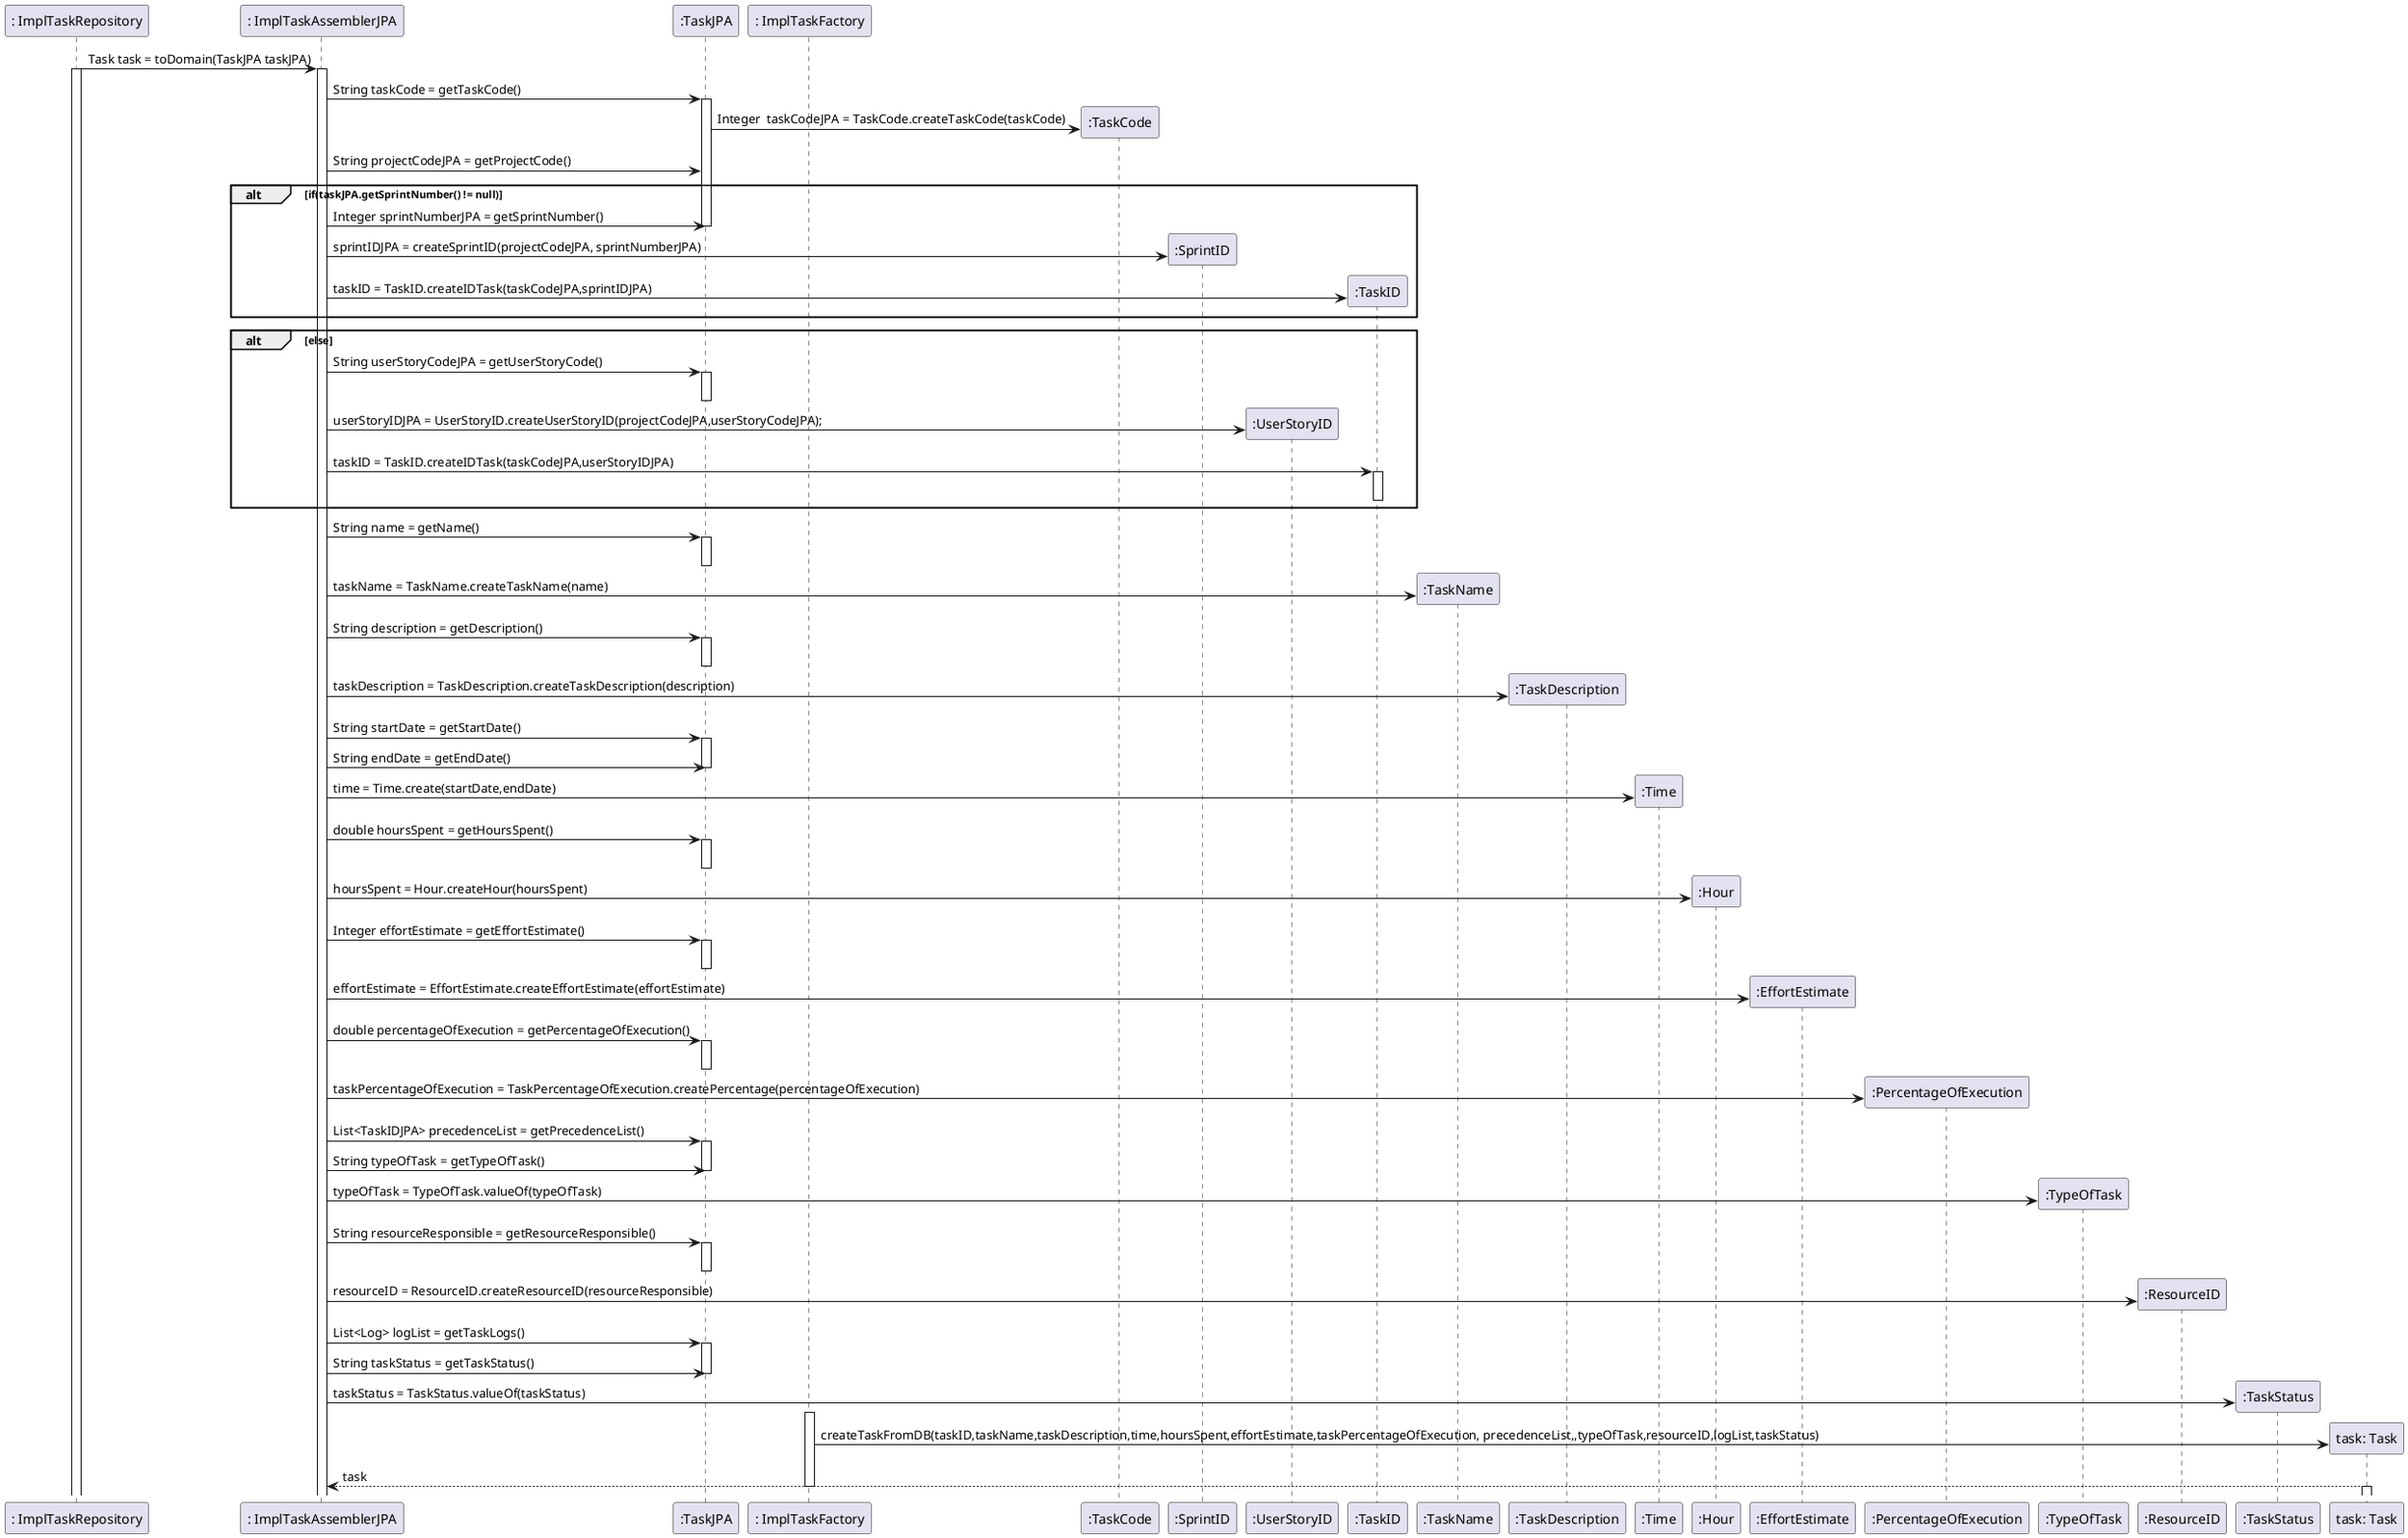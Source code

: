 @startuml
participant ": ImplTaskRepository" as taskRepository
participant ": ImplTaskAssemblerJPA" as taskAssemblerJPA
participant ":TaskJPA" as taskJPA
participant ": ImplTaskFactory" as taskFactory

taskRepository -> taskAssemblerJPA : Task task = toDomain(TaskJPA taskJPA)
activate taskRepository
activate taskAssemblerJPA
taskAssemblerJPA -> taskJPA : String taskCode = getTaskCode()
activate taskJPA
create participant ":TaskCode" as taskCode
taskJPA -> taskCode : Integer  taskCodeJPA = TaskCode.createTaskCode(taskCode)
taskAssemblerJPA -> taskJPA : String projectCodeJPA = getProjectCode()


alt if(taskJPA.getSprintNumber() != null)
taskAssemblerJPA -> taskJPA : Integer sprintNumberJPA = getSprintNumber()
deactivate taskJPA

create participant ":SprintID" as sprintID
taskAssemblerJPA -> sprintID : sprintIDJPA = createSprintID(projectCodeJPA, sprintNumberJPA)

create participant ":TaskID" as taskID
taskAssemblerJPA -> taskID : taskID = TaskID.createIDTask(taskCodeJPA,sprintIDJPA)

end

alt else
taskAssemblerJPA -> taskJPA : String userStoryCodeJPA = getUserStoryCode()
activate taskJPA
deactivate taskJPA
create participant ":UserStoryID" as usID
taskAssemblerJPA -> usID :  userStoryIDJPA = UserStoryID.createUserStoryID(projectCodeJPA,userStoryCodeJPA);


create participant ":TaskID" as taskID
taskAssemblerJPA -> taskID : taskID = TaskID.createIDTask(taskCodeJPA,userStoryIDJPA)
activate taskID
deactivate taskID
end

taskAssemblerJPA -> taskJPA : String name = getName()
activate taskJPA
deactivate taskJPA
create participant ":TaskName" as taskName
taskAssemblerJPA -> taskName : taskName = TaskName.createTaskName(name)

taskAssemblerJPA -> taskJPA : String description = getDescription()
activate taskJPA
deactivate taskJPA
create participant ":TaskDescription" as taskDescription
taskAssemblerJPA -> taskDescription : taskDescription = TaskDescription.createTaskDescription(description)


taskAssemblerJPA -> taskJPA : String startDate = getStartDate()
activate taskJPA
taskAssemblerJPA -> taskJPA : String endDate = getEndDate()
deactivate taskJPA
Create participant ":Time" as time
taskAssemblerJPA -> time : time = Time.create(startDate,endDate)


taskAssemblerJPA -> taskJPA : double hoursSpent = getHoursSpent()
activate taskJPA
deactivate taskJPA
create participant ":Hour" as hour
taskAssemblerJPA -> hour : hoursSpent = Hour.createHour(hoursSpent)


taskAssemblerJPA -> taskJPA : Integer effortEstimate = getEffortEstimate()
activate taskJPA
deactivate taskJPA
create participant ":EffortEstimate" as effort
taskAssemblerJPA -> effort : effortEstimate = EffortEstimate.createEffortEstimate(effortEstimate)

taskAssemblerJPA -> taskJPA : double percentageOfExecution = getPercentageOfExecution()
activate taskJPA
deactivate taskJPA
create participant ":PercentageOfExecution" as percentage
taskAssemblerJPA -> percentage : taskPercentageOfExecution = TaskPercentageOfExecution.createPercentage(percentageOfExecution)


taskAssemblerJPA -> taskJPA : List<TaskIDJPA> precedenceList = getPrecedenceList()
activate taskJPA
taskAssemblerJPA -> taskJPA : String typeOfTask = getTypeOfTask()
deactivate taskJPA
create participant ":TypeOfTask" as typeOfTask
taskAssemblerJPA -> typeOfTask : typeOfTask = TypeOfTask.valueOf(typeOfTask)

taskAssemblerJPA -> taskJPA : String resourceResponsible = getResourceResponsible()
activate taskJPA
deactivate taskJPA
create participant ":ResourceID" as resource
taskAssemblerJPA -> resource : resourceID = ResourceID.createResourceID(resourceResponsible)

taskAssemblerJPA -> taskJPA : List<Log> logList = getTaskLogs()
activate taskJPA
taskAssemblerJPA -> taskJPA : String taskStatus = getTaskStatus()
deactivate taskJPA
create participant ":TaskStatus" as status
taskAssemblerJPA -> status : taskStatus = TaskStatus.valueOf(taskStatus)

create participant "task: Task" as task
activate taskFactory
taskFactory -> task : createTaskFromDB(taskID,taskName,taskDescription,time,hoursSpent,effortEstimate,taskPercentageOfExecution, precedenceList,,typeOfTask,resourceID,logList,taskStatus)
task --> taskAssemblerJPA : task
deactivate taskFactory
activate task
deactivate task




@enduml
